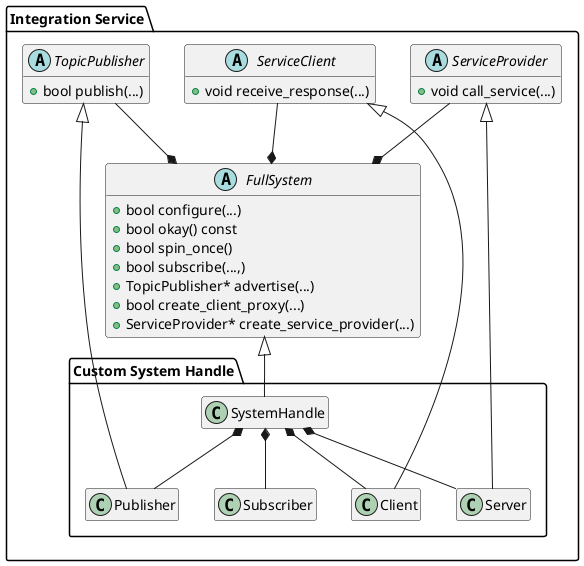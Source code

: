 ------------------------
sh_impl.png

@startuml
hide empty members


package "Integration Service" {


abstract "TopicPublisher" as TP {
    +bool publish(...)
}


abstract "ServiceClient" as SC {
    +void receive_response(...)
}


abstract "ServiceProvider" as SP {
    +void call_service(...)
}


abstract "FullSystem" as FS {
    +bool configure(...)
    +bool okay() const
    +bool spin_once()
    +bool subscribe(...,)
    +TopicPublisher* advertise(...)
    +bool create_client_proxy(...)
    +ServiceProvider* create_service_provider(...)
}


FS *-up- TP
FS *-up- SC
FS *-up- SP


package "Custom System Handle" {
class SystemHandle


class Publisher


class Subscriber


class Server


class Client

SystemHandle *-- Publisher
SystemHandle *-- Subscriber
SystemHandle *-- Server
SystemHandle *-- Client


FS <|-- SystemHandle
TP <|-- Publisher
SP <|-- Server
SC <|-- Client


}
@enduml

PlantUML version 1.2020.07beta9(Unknown compile time)
(GPL source distribution)
Java Runtime: Java(TM) SE Runtime Environment
JVM: Java HotSpot(TM) 64-Bit Server VM
Java Version: 1.7.0_25-b15
Operating System: Linux
Default Encoding: UTF-8
Language: en
Country: US

------------------------
